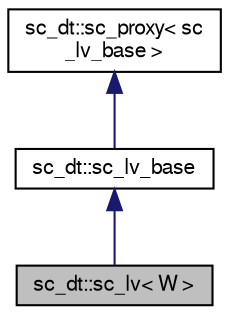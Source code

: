 digraph "sc_dt::sc_lv&lt; W &gt;"
{
  edge [fontname="FreeSans",fontsize="10",labelfontname="FreeSans",labelfontsize="10"];
  node [fontname="FreeSans",fontsize="10",shape=record];
  Node3 [label="sc_dt::sc_lv\< W \>",height=0.2,width=0.4,color="black", fillcolor="grey75", style="filled", fontcolor="black"];
  Node4 -> Node3 [dir="back",color="midnightblue",fontsize="10",style="solid",fontname="FreeSans"];
  Node4 [label="sc_dt::sc_lv_base",height=0.2,width=0.4,color="black", fillcolor="white", style="filled",URL="$a01440.html"];
  Node5 -> Node4 [dir="back",color="midnightblue",fontsize="10",style="solid",fontname="FreeSans"];
  Node5 [label="sc_dt::sc_proxy\< sc\l_lv_base \>",height=0.2,width=0.4,color="black", fillcolor="white", style="filled",URL="$a01444.html"];
}

